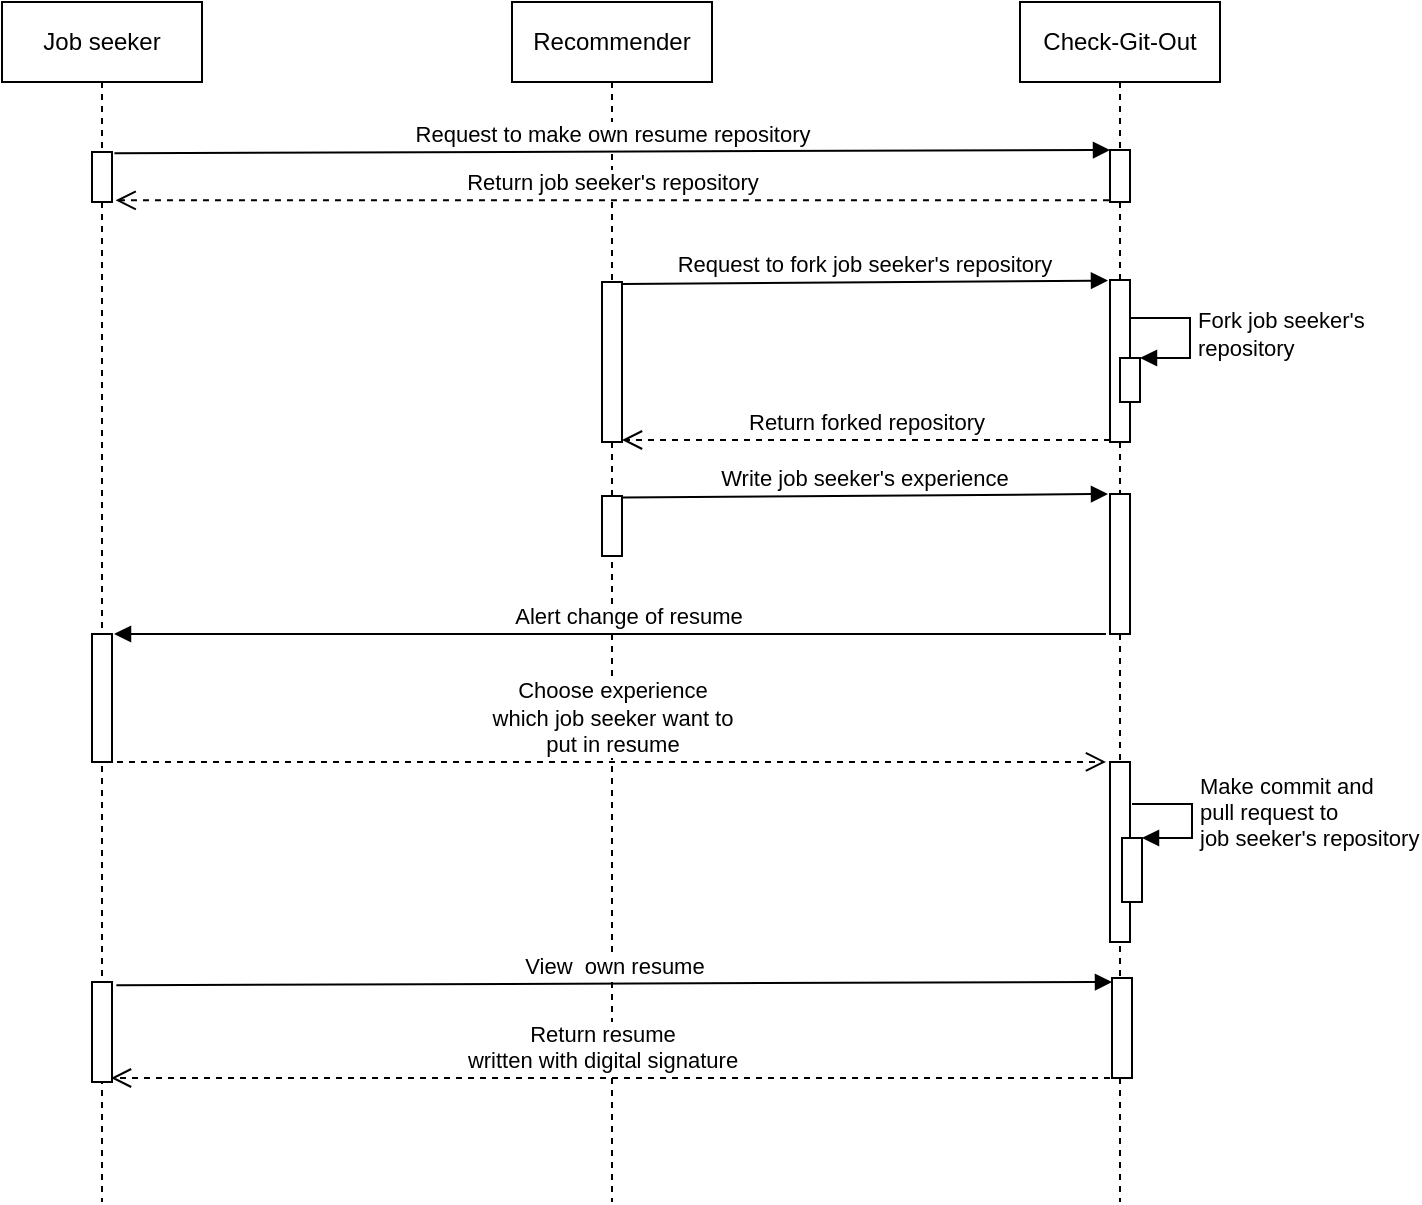 <mxfile version="15.5.8" type="github">
  <diagram name="Page-1" id="e7e014a7-5840-1c2e-5031-d8a46d1fe8dd">
    <mxGraphModel dx="1673" dy="934" grid="1" gridSize="10" guides="1" tooltips="1" connect="1" arrows="1" fold="1" page="1" pageScale="1" pageWidth="1169" pageHeight="826" background="none" math="0" shadow="0">
      <root>
        <mxCell id="0" />
        <mxCell id="1" parent="0" />
        <mxCell id="-nZFCzXqvEYbVVnKkmrZ-1" value="Job seeker" style="shape=umlLifeline;perimeter=lifelinePerimeter;whiteSpace=wrap;html=1;container=1;collapsible=0;recursiveResize=0;outlineConnect=0;" vertex="1" parent="1">
          <mxGeometry x="560" y="80" width="100" height="600" as="geometry" />
        </mxCell>
        <mxCell id="-nZFCzXqvEYbVVnKkmrZ-2" value="" style="html=1;points=[];perimeter=orthogonalPerimeter;" vertex="1" parent="-nZFCzXqvEYbVVnKkmrZ-1">
          <mxGeometry x="45" y="316" width="10" height="64" as="geometry" />
        </mxCell>
        <mxCell id="-nZFCzXqvEYbVVnKkmrZ-22" value="" style="html=1;points=[];perimeter=orthogonalPerimeter;" vertex="1" parent="-nZFCzXqvEYbVVnKkmrZ-1">
          <mxGeometry x="45" y="75" width="10" height="25" as="geometry" />
        </mxCell>
        <mxCell id="-nZFCzXqvEYbVVnKkmrZ-27" value="" style="html=1;points=[];perimeter=orthogonalPerimeter;" vertex="1" parent="-nZFCzXqvEYbVVnKkmrZ-1">
          <mxGeometry x="45" y="490" width="10" height="50" as="geometry" />
        </mxCell>
        <mxCell id="-nZFCzXqvEYbVVnKkmrZ-3" value="Recommender" style="shape=umlLifeline;perimeter=lifelinePerimeter;whiteSpace=wrap;html=1;container=1;collapsible=0;recursiveResize=0;outlineConnect=0;" vertex="1" parent="1">
          <mxGeometry x="815" y="80" width="100" height="600" as="geometry" />
        </mxCell>
        <mxCell id="-nZFCzXqvEYbVVnKkmrZ-5" value="" style="html=1;points=[];perimeter=orthogonalPerimeter;" vertex="1" parent="-nZFCzXqvEYbVVnKkmrZ-3">
          <mxGeometry x="45" y="140" width="10" height="80" as="geometry" />
        </mxCell>
        <mxCell id="-nZFCzXqvEYbVVnKkmrZ-20" value="" style="html=1;points=[];perimeter=orthogonalPerimeter;" vertex="1" parent="-nZFCzXqvEYbVVnKkmrZ-3">
          <mxGeometry x="45" y="247" width="10" height="30" as="geometry" />
        </mxCell>
        <mxCell id="-nZFCzXqvEYbVVnKkmrZ-7" value="Check-Git-Out" style="shape=umlLifeline;perimeter=lifelinePerimeter;whiteSpace=wrap;html=1;container=1;collapsible=0;recursiveResize=0;outlineConnect=0;" vertex="1" parent="1">
          <mxGeometry x="1069" y="80" width="100" height="600" as="geometry" />
        </mxCell>
        <mxCell id="-nZFCzXqvEYbVVnKkmrZ-8" value="" style="html=1;points=[];perimeter=orthogonalPerimeter;" vertex="1" parent="-nZFCzXqvEYbVVnKkmrZ-7">
          <mxGeometry x="45" y="74" width="10" height="26" as="geometry" />
        </mxCell>
        <mxCell id="-nZFCzXqvEYbVVnKkmrZ-10" value="" style="html=1;points=[];perimeter=orthogonalPerimeter;" vertex="1" parent="-nZFCzXqvEYbVVnKkmrZ-7">
          <mxGeometry x="45" y="246" width="10" height="70" as="geometry" />
        </mxCell>
        <mxCell id="-nZFCzXqvEYbVVnKkmrZ-9" value="" style="html=1;points=[];perimeter=orthogonalPerimeter;" vertex="1" parent="-nZFCzXqvEYbVVnKkmrZ-7">
          <mxGeometry x="45" y="139" width="10" height="81" as="geometry" />
        </mxCell>
        <mxCell id="-nZFCzXqvEYbVVnKkmrZ-18" value="" style="html=1;points=[];perimeter=orthogonalPerimeter;" vertex="1" parent="-nZFCzXqvEYbVVnKkmrZ-7">
          <mxGeometry x="50" y="178" width="10" height="22" as="geometry" />
        </mxCell>
        <mxCell id="-nZFCzXqvEYbVVnKkmrZ-19" value="Fork job seeker&#39;s &lt;br&gt;repository" style="edgeStyle=orthogonalEdgeStyle;html=1;align=left;spacingLeft=2;endArrow=block;rounded=0;entryX=1;entryY=0;" edge="1" target="-nZFCzXqvEYbVVnKkmrZ-18" parent="-nZFCzXqvEYbVVnKkmrZ-7">
          <mxGeometry relative="1" as="geometry">
            <mxPoint x="55" y="158" as="sourcePoint" />
            <Array as="points">
              <mxPoint x="85" y="158" />
            </Array>
          </mxGeometry>
        </mxCell>
        <mxCell id="-nZFCzXqvEYbVVnKkmrZ-25" value="" style="html=1;points=[];perimeter=orthogonalPerimeter;" vertex="1" parent="-nZFCzXqvEYbVVnKkmrZ-7">
          <mxGeometry x="45" y="380" width="10" height="90" as="geometry" />
        </mxCell>
        <mxCell id="-nZFCzXqvEYbVVnKkmrZ-29" value="" style="html=1;points=[];perimeter=orthogonalPerimeter;" vertex="1" parent="-nZFCzXqvEYbVVnKkmrZ-7">
          <mxGeometry x="46" y="488" width="10" height="50" as="geometry" />
        </mxCell>
        <mxCell id="-nZFCzXqvEYbVVnKkmrZ-12" value="Request to make own resume repository" style="html=1;verticalAlign=bottom;endArrow=block;rounded=0;entryX=0;entryY=0.25;entryDx=0;entryDy=0;entryPerimeter=0;exitX=1.12;exitY=0.332;exitDx=0;exitDy=0;exitPerimeter=0;" edge="1" parent="1">
          <mxGeometry width="80" relative="1" as="geometry">
            <mxPoint x="616.2" y="155.6" as="sourcePoint" />
            <mxPoint x="1114" y="154" as="targetPoint" />
          </mxGeometry>
        </mxCell>
        <mxCell id="-nZFCzXqvEYbVVnKkmrZ-13" value="Alert change of resume" style="html=1;verticalAlign=bottom;endArrow=block;rounded=0;exitX=-0.3;exitY=0.923;exitDx=0;exitDy=0;exitPerimeter=0;" edge="1" parent="1">
          <mxGeometry x="-0.037" width="80" relative="1" as="geometry">
            <mxPoint x="1112" y="395.99" as="sourcePoint" />
            <mxPoint x="616" y="396" as="targetPoint" />
            <Array as="points">
              <mxPoint x="750" y="396" />
            </Array>
            <mxPoint as="offset" />
          </mxGeometry>
        </mxCell>
        <mxCell id="-nZFCzXqvEYbVVnKkmrZ-14" value="Choose experience&lt;br&gt;which job seeker want to &lt;br&gt;put in resume" style="html=1;verticalAlign=bottom;endArrow=open;dashed=1;endSize=8;rounded=0;entryX=-0.2;entryY=0.108;entryDx=0;entryDy=0;entryPerimeter=0;" edge="1" parent="1">
          <mxGeometry relative="1" as="geometry">
            <mxPoint x="617.5" y="460" as="sourcePoint" />
            <mxPoint x="1112" y="459.96" as="targetPoint" />
          </mxGeometry>
        </mxCell>
        <mxCell id="-nZFCzXqvEYbVVnKkmrZ-15" value="" style="html=1;points=[];perimeter=orthogonalPerimeter;" vertex="1" parent="1">
          <mxGeometry x="1120" y="498" width="10" height="32" as="geometry" />
        </mxCell>
        <mxCell id="-nZFCzXqvEYbVVnKkmrZ-16" value="Make commit and&amp;nbsp;&lt;br&gt;pull request to &lt;br&gt;job seeker&#39;s repository" style="edgeStyle=orthogonalEdgeStyle;html=1;align=left;spacingLeft=2;endArrow=block;rounded=0;entryX=1;entryY=0;" edge="1" parent="1">
          <mxGeometry x="-0.073" relative="1" as="geometry">
            <mxPoint x="1125" y="481" as="sourcePoint" />
            <Array as="points">
              <mxPoint x="1155" y="481" />
            </Array>
            <mxPoint x="1130" y="498" as="targetPoint" />
            <mxPoint as="offset" />
          </mxGeometry>
        </mxCell>
        <mxCell id="-nZFCzXqvEYbVVnKkmrZ-4" value="Request to fork job seeker&#39;s repository" style="html=1;verticalAlign=bottom;endArrow=block;rounded=0;entryX=-0.1;entryY=0.069;entryDx=0;entryDy=0;entryPerimeter=0;" edge="1" parent="1">
          <mxGeometry width="80" relative="1" as="geometry">
            <mxPoint x="870" y="221" as="sourcePoint" />
            <mxPoint x="1113" y="219.28" as="targetPoint" />
          </mxGeometry>
        </mxCell>
        <mxCell id="-nZFCzXqvEYbVVnKkmrZ-17" value="Return forked repository" style="html=1;verticalAlign=bottom;endArrow=open;dashed=1;endSize=8;rounded=0;" edge="1" parent="1">
          <mxGeometry relative="1" as="geometry">
            <mxPoint x="1114" y="299" as="sourcePoint" />
            <mxPoint x="870" y="299" as="targetPoint" />
            <Array as="points">
              <mxPoint x="1034.5" y="299" />
            </Array>
          </mxGeometry>
        </mxCell>
        <mxCell id="-nZFCzXqvEYbVVnKkmrZ-23" value="Write job seeker&#39;s experience" style="html=1;verticalAlign=bottom;endArrow=block;rounded=0;entryX=-0.1;entryY=0.069;entryDx=0;entryDy=0;entryPerimeter=0;" edge="1" parent="1">
          <mxGeometry width="80" relative="1" as="geometry">
            <mxPoint x="870" y="327.72" as="sourcePoint" />
            <mxPoint x="1113" y="326.0" as="targetPoint" />
          </mxGeometry>
        </mxCell>
        <mxCell id="-nZFCzXqvEYbVVnKkmrZ-11" value="Return resume&lt;br&gt;written with digital signature" style="html=1;verticalAlign=bottom;endArrow=open;dashed=1;endSize=8;rounded=0;" edge="1" parent="1">
          <mxGeometry x="0.017" relative="1" as="geometry">
            <mxPoint x="1114" y="618" as="sourcePoint" />
            <mxPoint x="614.5" y="618" as="targetPoint" />
            <mxPoint as="offset" />
          </mxGeometry>
        </mxCell>
        <mxCell id="-nZFCzXqvEYbVVnKkmrZ-26" value="Return job seeker&#39;s repository" style="html=1;verticalAlign=bottom;endArrow=open;dashed=1;endSize=8;rounded=0;exitX=-0.052;exitY=0.967;exitDx=0;exitDy=0;exitPerimeter=0;entryX=1.181;entryY=0.966;entryDx=0;entryDy=0;entryPerimeter=0;" edge="1" parent="1" source="-nZFCzXqvEYbVVnKkmrZ-8" target="-nZFCzXqvEYbVVnKkmrZ-22">
          <mxGeometry relative="1" as="geometry">
            <mxPoint x="895" y="180" as="sourcePoint" />
            <mxPoint x="620" y="179" as="targetPoint" />
          </mxGeometry>
        </mxCell>
        <mxCell id="-nZFCzXqvEYbVVnKkmrZ-28" value="View&amp;nbsp; own resume" style="html=1;verticalAlign=bottom;endArrow=block;rounded=0;entryX=0;entryY=0.25;entryDx=0;entryDy=0;entryPerimeter=0;exitX=1.12;exitY=0.332;exitDx=0;exitDy=0;exitPerimeter=0;" edge="1" parent="1">
          <mxGeometry width="80" relative="1" as="geometry">
            <mxPoint x="617.2" y="571.6" as="sourcePoint" />
            <mxPoint x="1115" y="570" as="targetPoint" />
          </mxGeometry>
        </mxCell>
      </root>
    </mxGraphModel>
  </diagram>
</mxfile>
